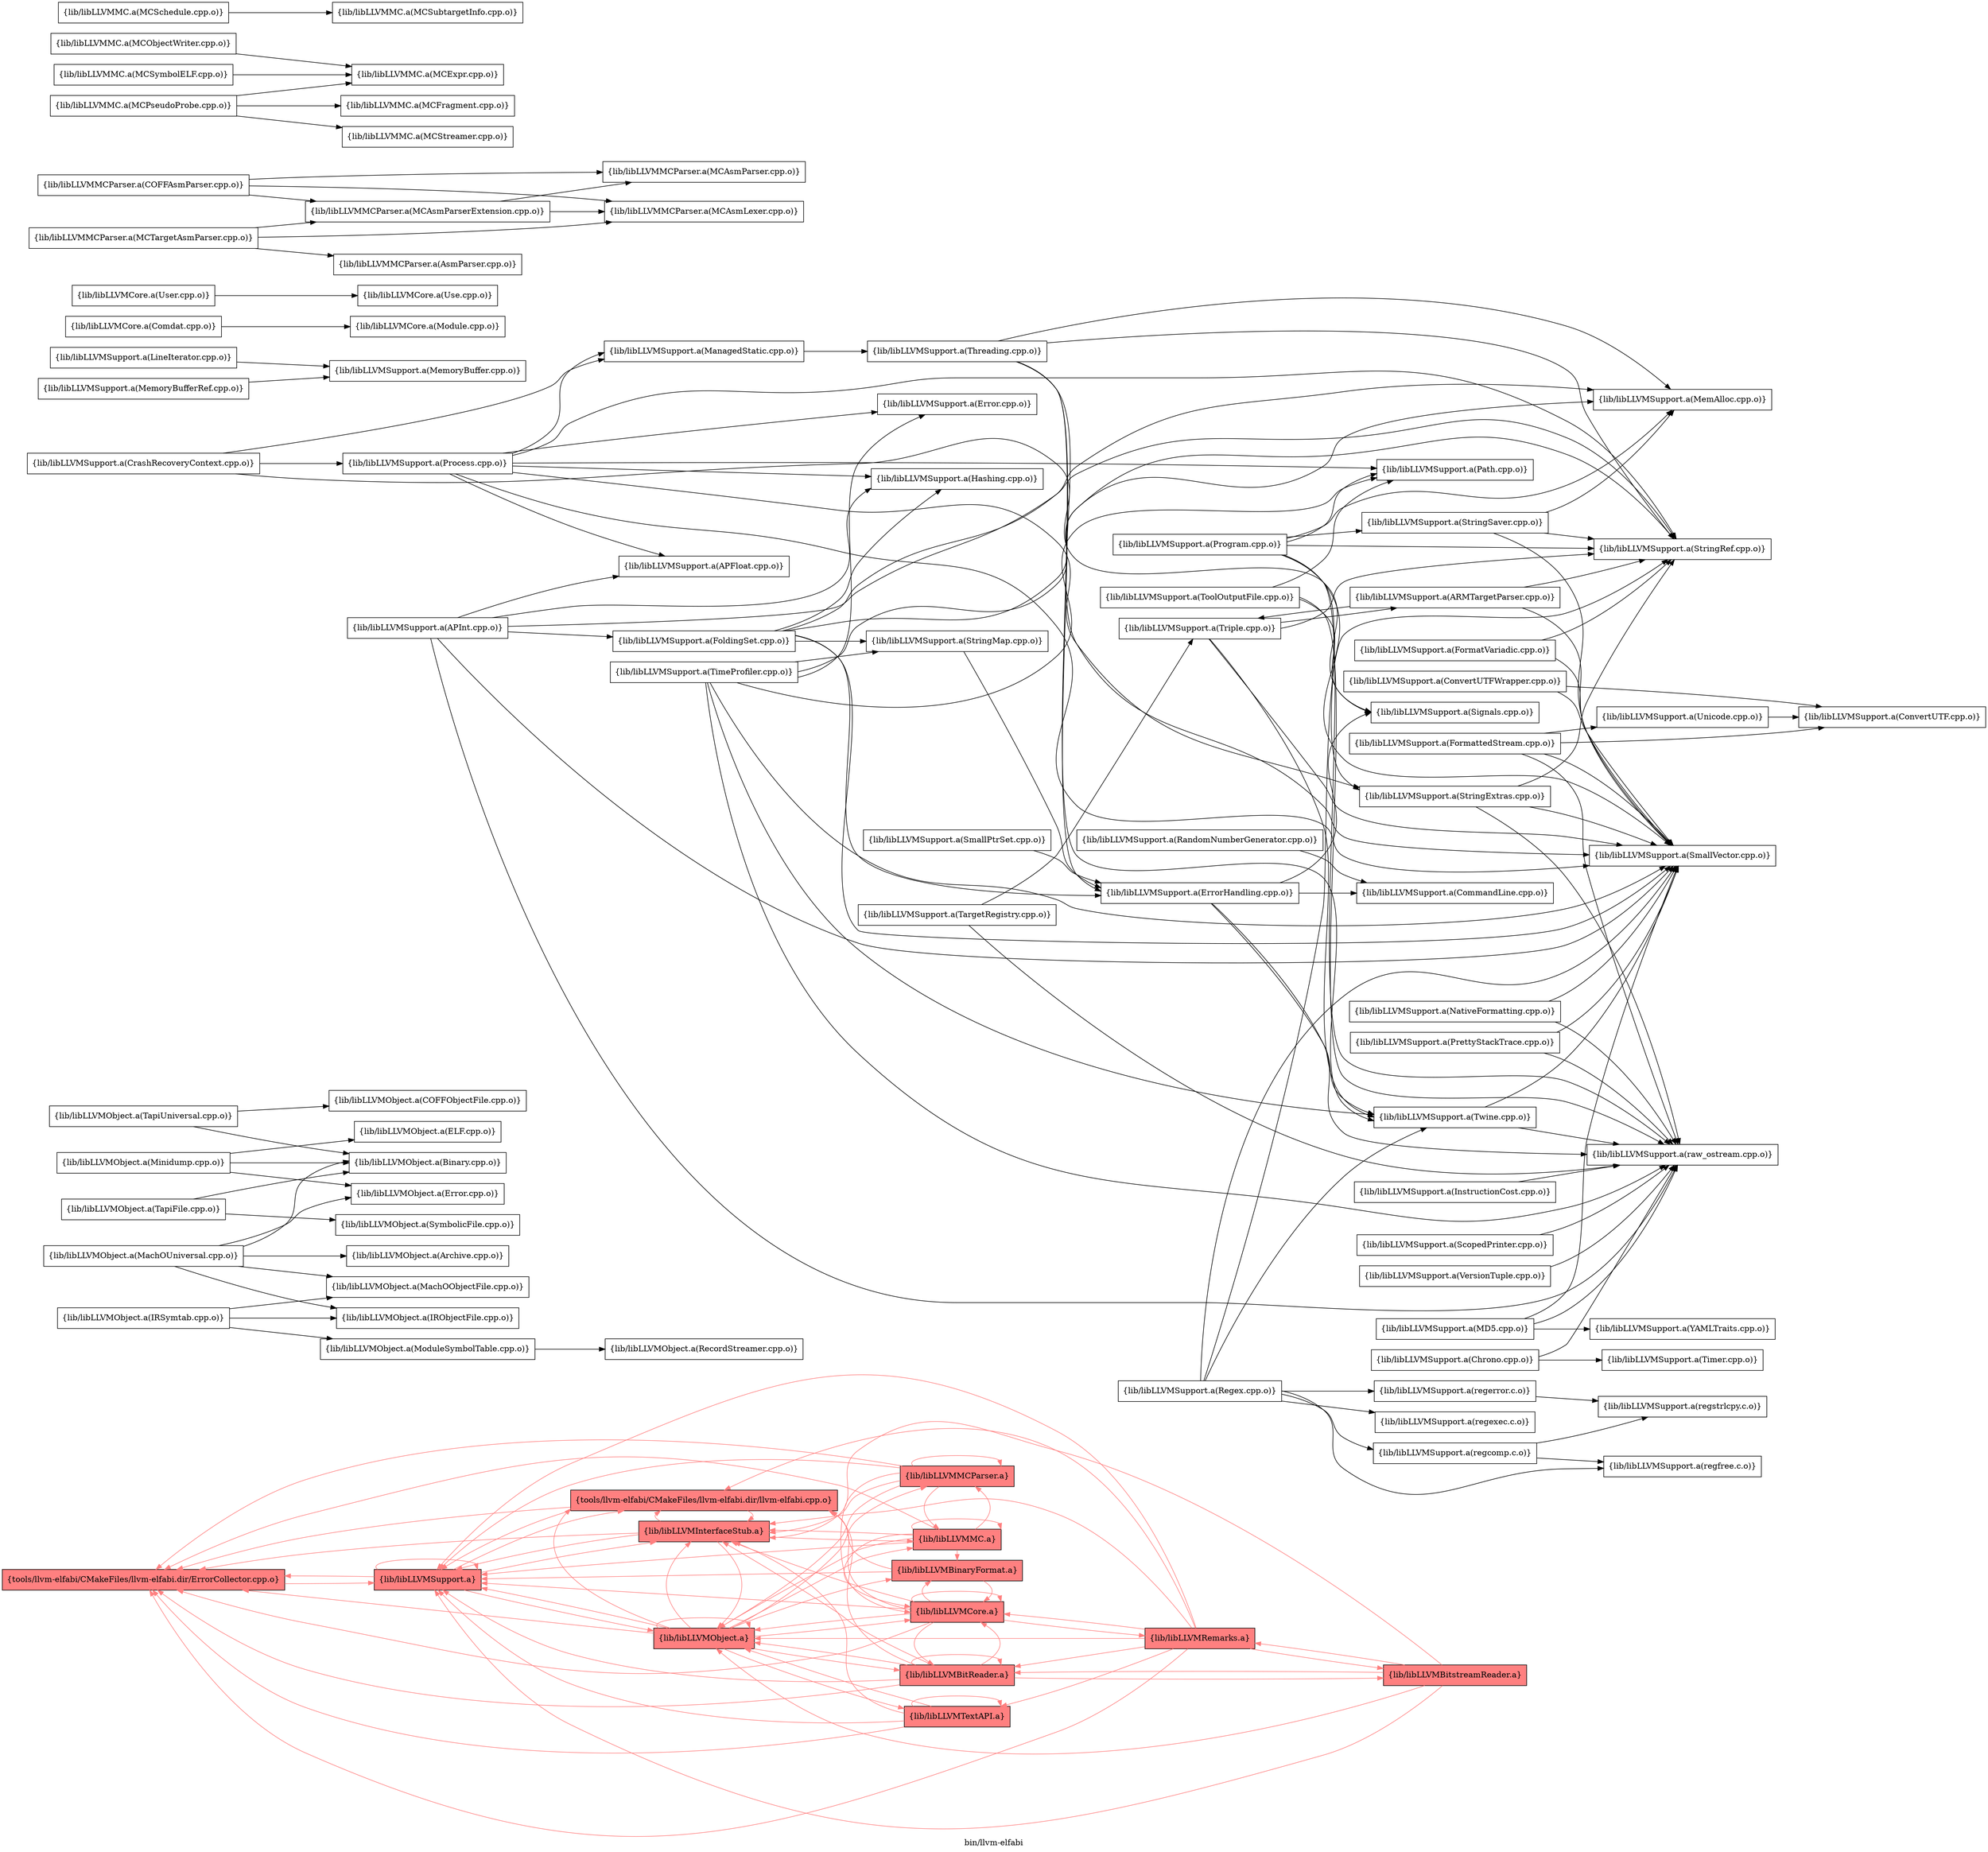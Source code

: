 digraph "bin/llvm-elfabi" {
	label="bin/llvm-elfabi";
	rankdir="LR"
	{ rank=same; Node0x55a13d4383d8;  }
	{ rank=same; Node0x55a13d438888;  }
	{ rank=same; Node0x55a13d438d38; Node0x55a13d43a728; Node0x55a13d438b08;  }
	{ rank=same; Node0x55a13d436cb8; Node0x55a13d435db8; Node0x55a13d437578; Node0x55a13d437078; Node0x55a13d4362b8; Node0x55a13d439738;  }

	Node0x55a13d4383d8 [shape=record,shape=box,style=filled,fillcolor="1.000000 0.5 1",group=1,label="{tools/llvm-elfabi/CMakeFiles/llvm-elfabi.dir/ErrorCollector.cpp.o}"];
	Node0x55a13d4383d8 -> Node0x55a13d438888[color="1.000000 0.5 1"];
	Node0x55a13d438888 [shape=record,shape=box,style=filled,fillcolor="1.000000 0.5 1",group=1,label="{lib/libLLVMSupport.a}"];
	Node0x55a13d438888 -> Node0x55a13d438d38[color="1.000000 0.5 1"];
	Node0x55a13d438888 -> Node0x55a13d438888[color="1.000000 0.5 1"];
	Node0x55a13d438888 -> Node0x55a13d43a728[color="1.000000 0.5 1"];
	Node0x55a13d438888 -> Node0x55a13d4383d8[color="1.000000 0.5 1"];
	Node0x55a13d438888 -> Node0x55a13d438b08[color="1.000000 0.5 1"];
	Node0x55a13d438b08 [shape=record,shape=box,style=filled,fillcolor="1.000000 0.5 1",group=1,label="{tools/llvm-elfabi/CMakeFiles/llvm-elfabi.dir/llvm-elfabi.cpp.o}"];
	Node0x55a13d438b08 -> Node0x55a13d4383d8[color="1.000000 0.5 1"];
	Node0x55a13d438b08 -> Node0x55a13d43a728[color="1.000000 0.5 1"];
	Node0x55a13d438b08 -> Node0x55a13d438888[color="1.000000 0.5 1"];
	Node0x55a13d43a728 [shape=record,shape=box,style=filled,fillcolor="1.000000 0.5 1",group=1,label="{lib/libLLVMInterfaceStub.a}"];
	Node0x55a13d43a728 -> Node0x55a13d4383d8[color="1.000000 0.5 1"];
	Node0x55a13d43a728 -> Node0x55a13d438b08[color="1.000000 0.5 1"];
	Node0x55a13d43a728 -> Node0x55a13d438d38[color="1.000000 0.5 1"];
	Node0x55a13d43a728 -> Node0x55a13d438888[color="1.000000 0.5 1"];
	Node0x55a13d43a728 -> Node0x55a13d435db8[color="1.000000 0.5 1"];
	Node0x55a13d438d38 [shape=record,shape=box,style=filled,fillcolor="1.000000 0.5 1",group=1,label="{lib/libLLVMObject.a}"];
	Node0x55a13d438d38 -> Node0x55a13d438b08[color="1.000000 0.5 1"];
	Node0x55a13d438d38 -> Node0x55a13d43a728[color="1.000000 0.5 1"];
	Node0x55a13d438d38 -> Node0x55a13d438d38[color="1.000000 0.5 1"];
	Node0x55a13d438d38 -> Node0x55a13d438888[color="1.000000 0.5 1"];
	Node0x55a13d438d38 -> Node0x55a13d436cb8[color="1.000000 0.5 1"];
	Node0x55a13d438d38 -> Node0x55a13d4383d8[color="1.000000 0.5 1"];
	Node0x55a13d438d38 -> Node0x55a13d435db8[color="1.000000 0.5 1"];
	Node0x55a13d438d38 -> Node0x55a13d437578[color="1.000000 0.5 1"];
	Node0x55a13d438d38 -> Node0x55a13d437078[color="1.000000 0.5 1"];
	Node0x55a13d438d38 -> Node0x55a13d4362b8[color="1.000000 0.5 1"];
	Node0x55a13d438d38 -> Node0x55a13d439738[color="1.000000 0.5 1"];
	Node0x55a13d435db8 [shape=record,shape=box,style=filled,fillcolor="1.000000 0.5 1",group=1,label="{lib/libLLVMMC.a}"];
	Node0x55a13d435db8 -> Node0x55a13d438d38[color="1.000000 0.5 1"];
	Node0x55a13d435db8 -> Node0x55a13d438888[color="1.000000 0.5 1"];
	Node0x55a13d435db8 -> Node0x55a13d437078[color="1.000000 0.5 1"];
	Node0x55a13d435db8 -> Node0x55a13d435db8[color="1.000000 0.5 1"];
	Node0x55a13d435db8 -> Node0x55a13d43a728[color="1.000000 0.5 1"];
	Node0x55a13d435db8 -> Node0x55a13d4362b8[color="1.000000 0.5 1"];
	Node0x55a13d435db8 -> Node0x55a13d436cb8[color="1.000000 0.5 1"];
	Node0x55a13d435db8 -> Node0x55a13d4383d8[color="1.000000 0.5 1"];
	Node0x55a13d436cb8 [shape=record,shape=box,style=filled,fillcolor="1.000000 0.5 1",group=1,label="{lib/libLLVMBinaryFormat.a}"];
	Node0x55a13d436cb8 -> Node0x55a13d437078[color="1.000000 0.5 1"];
	Node0x55a13d436cb8 -> Node0x55a13d438b08[color="1.000000 0.5 1"];
	Node0x55a13d436cb8 -> Node0x55a13d438888[color="1.000000 0.5 1"];
	Node0x55a13d4381f8 [shape=record,shape=box,group=0,label="{lib/libLLVMObject.a(MachOUniversal.cpp.o)}"];
	Node0x55a13d4381f8 -> Node0x55a13d436038;
	Node0x55a13d4381f8 -> Node0x55a13d436718;
	Node0x55a13d4381f8 -> Node0x55a13d437de8;
	Node0x55a13d4381f8 -> Node0x55a13d438428;
	Node0x55a13d4381f8 -> Node0x55a13d4390f8;
	Node0x55a13d436038 [shape=record,shape=box,group=0,label="{lib/libLLVMObject.a(Binary.cpp.o)}"];
	Node0x55a13d436718 [shape=record,shape=box,group=0,label="{lib/libLLVMObject.a(Archive.cpp.o)}"];
	Node0x55a13d437de8 [shape=record,shape=box,group=0,label="{lib/libLLVMObject.a(Error.cpp.o)}"];
	Node0x55a13d438428 [shape=record,shape=box,group=0,label="{lib/libLLVMObject.a(MachOObjectFile.cpp.o)}"];
	Node0x55a13d4390f8 [shape=record,shape=box,group=0,label="{lib/libLLVMObject.a(IRObjectFile.cpp.o)}"];
	Node0x55a13d437578 [shape=record,shape=box,style=filled,fillcolor="1.000000 0.5 1",group=1,label="{lib/libLLVMBitReader.a}"];
	Node0x55a13d437578 -> Node0x55a13d4383d8[color="1.000000 0.5 1"];
	Node0x55a13d437578 -> Node0x55a13d438b08[color="1.000000 0.5 1"];
	Node0x55a13d437578 -> Node0x55a13d43a728[color="1.000000 0.5 1"];
	Node0x55a13d437578 -> Node0x55a13d438d38[color="1.000000 0.5 1"];
	Node0x55a13d437578 -> Node0x55a13d438888[color="1.000000 0.5 1"];
	Node0x55a13d437578 -> Node0x55a13d437578[color="1.000000 0.5 1"];
	Node0x55a13d437578 -> Node0x55a13d437078[color="1.000000 0.5 1"];
	Node0x55a13d437578 -> Node0x55a13d437a78[color="1.000000 0.5 1"];
	Node0x55a13d437078 [shape=record,shape=box,style=filled,fillcolor="1.000000 0.5 1",group=1,label="{lib/libLLVMCore.a}"];
	Node0x55a13d437078 -> Node0x55a13d438d38[color="1.000000 0.5 1"];
	Node0x55a13d437078 -> Node0x55a13d438888[color="1.000000 0.5 1"];
	Node0x55a13d437078 -> Node0x55a13d437578[color="1.000000 0.5 1"];
	Node0x55a13d437078 -> Node0x55a13d437078[color="1.000000 0.5 1"];
	Node0x55a13d437078 -> Node0x55a13d436cb8[color="1.000000 0.5 1"];
	Node0x55a13d437078 -> Node0x55a13d438b08[color="1.000000 0.5 1"];
	Node0x55a13d437078 -> Node0x55a13d4383d8[color="1.000000 0.5 1"];
	Node0x55a13d437078 -> Node0x55a13d43a728[color="1.000000 0.5 1"];
	Node0x55a13d437078 -> Node0x55a13d437f78[color="1.000000 0.5 1"];
	Node0x55a13d4393c8 [shape=record,shape=box,group=0,label="{lib/libLLVMObject.a(IRSymtab.cpp.o)}"];
	Node0x55a13d4393c8 -> Node0x55a13d438428;
	Node0x55a13d4393c8 -> Node0x55a13d4390f8;
	Node0x55a13d4393c8 -> Node0x55a13d43aa48;
	Node0x55a13d43aa48 [shape=record,shape=box,group=0,label="{lib/libLLVMObject.a(ModuleSymbolTable.cpp.o)}"];
	Node0x55a13d43aa48 -> Node0x55a13d436448;
	Node0x55a13d4398c8 [shape=record,shape=box,group=0,label="{lib/libLLVMObject.a(Minidump.cpp.o)}"];
	Node0x55a13d4398c8 -> Node0x55a13d436038;
	Node0x55a13d4398c8 -> Node0x55a13d437168;
	Node0x55a13d4398c8 -> Node0x55a13d437de8;
	Node0x55a13d437168 [shape=record,shape=box,group=0,label="{lib/libLLVMObject.a(ELF.cpp.o)}"];
	Node0x55a13d436448 [shape=record,shape=box,group=0,label="{lib/libLLVMObject.a(RecordStreamer.cpp.o)}"];
	Node0x55a13d4362b8 [shape=record,shape=box,style=filled,fillcolor="1.000000 0.5 1",group=1,label="{lib/libLLVMMCParser.a}"];
	Node0x55a13d4362b8 -> Node0x55a13d4383d8[color="1.000000 0.5 1"];
	Node0x55a13d4362b8 -> Node0x55a13d43a728[color="1.000000 0.5 1"];
	Node0x55a13d4362b8 -> Node0x55a13d438d38[color="1.000000 0.5 1"];
	Node0x55a13d4362b8 -> Node0x55a13d438888[color="1.000000 0.5 1"];
	Node0x55a13d4362b8 -> Node0x55a13d4362b8[color="1.000000 0.5 1"];
	Node0x55a13d4362b8 -> Node0x55a13d435db8[color="1.000000 0.5 1"];
	Node0x55a13d4362b8 -> Node0x55a13d437078[color="1.000000 0.5 1"];
	Node0x55a13d43c0c8 [shape=record,shape=box,group=0,label="{lib/libLLVMObject.a(TapiUniversal.cpp.o)}"];
	Node0x55a13d43c0c8 -> Node0x55a13d436038;
	Node0x55a13d43c0c8 -> Node0x55a13d43be98;
	Node0x55a13d43be98 [shape=record,shape=box,group=0,label="{lib/libLLVMObject.a(COFFObjectFile.cpp.o)}"];
	Node0x55a13d439738 [shape=record,shape=box,style=filled,fillcolor="1.000000 0.5 1",group=1,label="{lib/libLLVMTextAPI.a}"];
	Node0x55a13d439738 -> Node0x55a13d438888[color="1.000000 0.5 1"];
	Node0x55a13d439738 -> Node0x55a13d439738[color="1.000000 0.5 1"];
	Node0x55a13d439738 -> Node0x55a13d4383d8[color="1.000000 0.5 1"];
	Node0x55a13d439738 -> Node0x55a13d43a728[color="1.000000 0.5 1"];
	Node0x55a13d439738 -> Node0x55a13d438d38[color="1.000000 0.5 1"];
	Node0x55a13d43e148 [shape=record,shape=box,group=0,label="{lib/libLLVMObject.a(TapiFile.cpp.o)}"];
	Node0x55a13d43e148 -> Node0x55a13d436038;
	Node0x55a13d43e148 -> Node0x55a13d43d248;
	Node0x55a13d43d248 [shape=record,shape=box,group=0,label="{lib/libLLVMObject.a(SymbolicFile.cpp.o)}"];
	Node0x55a13d436498 [shape=record,shape=box,group=0,label="{lib/libLLVMSupport.a(ConvertUTFWrapper.cpp.o)}"];
	Node0x55a13d436498 -> Node0x55a13d43d298;
	Node0x55a13d436498 -> Node0x55a13d43bb78;
	Node0x55a13d43d298 [shape=record,shape=box,group=0,label="{lib/libLLVMSupport.a(ConvertUTF.cpp.o)}"];
	Node0x55a13d43bb78 [shape=record,shape=box,group=0,label="{lib/libLLVMSupport.a(SmallVector.cpp.o)}"];
	Node0x55a13d43d7e8 [shape=record,shape=box,group=0,label="{lib/libLLVMSupport.a(ErrorHandling.cpp.o)}"];
	Node0x55a13d43d7e8 -> Node0x55a13d436bc8;
	Node0x55a13d43d7e8 -> Node0x55a13d43e058;
	Node0x55a13d43d7e8 -> Node0x55a13d43cc08;
	Node0x55a13d43d7e8 -> Node0x55a13d4356d8;
	Node0x55a13d436bc8 [shape=record,shape=box,group=0,label="{lib/libLLVMSupport.a(CommandLine.cpp.o)}"];
	Node0x55a13d43e058 [shape=record,shape=box,group=0,label="{lib/libLLVMSupport.a(Twine.cpp.o)}"];
	Node0x55a13d43e058 -> Node0x55a13d43bb78;
	Node0x55a13d43e058 -> Node0x55a13d43cc08;
	Node0x55a13d43cc08 [shape=record,shape=box,group=0,label="{lib/libLLVMSupport.a(raw_ostream.cpp.o)}"];
	Node0x55a13d4356d8 [shape=record,shape=box,group=0,label="{lib/libLLVMSupport.a(Signals.cpp.o)}"];
	Node0x55a13d4363f8 [shape=record,shape=box,group=0,label="{lib/libLLVMSupport.a(FormatVariadic.cpp.o)}"];
	Node0x55a13d4363f8 -> Node0x55a13d43bb78;
	Node0x55a13d4363f8 -> Node0x55a13d43af98;
	Node0x55a13d43af98 [shape=record,shape=box,group=0,label="{lib/libLLVMSupport.a(StringRef.cpp.o)}"];
	Node0x55a13d43d2e8 [shape=record,shape=box,group=0,label="{lib/libLLVMSupport.a(ManagedStatic.cpp.o)}"];
	Node0x55a13d43d2e8 -> Node0x55a13d436f88;
	Node0x55a13d436f88 [shape=record,shape=box,group=0,label="{lib/libLLVMSupport.a(Threading.cpp.o)}"];
	Node0x55a13d436f88 -> Node0x55a13d43d7e8;
	Node0x55a13d436f88 -> Node0x55a13d43c578;
	Node0x55a13d436f88 -> Node0x55a13d43bb78;
	Node0x55a13d436f88 -> Node0x55a13d43af98;
	Node0x55a13d436f88 -> Node0x55a13d43e058;
	Node0x55a13d43dec8 [shape=record,shape=box,group=0,label="{lib/libLLVMSupport.a(NativeFormatting.cpp.o)}"];
	Node0x55a13d43dec8 -> Node0x55a13d43bb78;
	Node0x55a13d43dec8 -> Node0x55a13d43cc08;
	Node0x55a13d43a278 [shape=record,shape=box,group=0,label="{lib/libLLVMSupport.a(ScopedPrinter.cpp.o)}"];
	Node0x55a13d43a278 -> Node0x55a13d43cc08;
	Node0x55a13d439f58 [shape=record,shape=box,group=0,label="{lib/libLLVMSupport.a(SmallPtrSet.cpp.o)}"];
	Node0x55a13d439f58 -> Node0x55a13d43d7e8;
	Node0x55a13d438dd8 [shape=record,shape=box,group=0,label="{lib/libLLVMSupport.a(StringMap.cpp.o)}"];
	Node0x55a13d438dd8 -> Node0x55a13d43d7e8;
	Node0x55a13d4386f8 [shape=record,shape=box,group=0,label="{lib/libLLVMSupport.a(StringSaver.cpp.o)}"];
	Node0x55a13d4386f8 -> Node0x55a13d43c578;
	Node0x55a13d4386f8 -> Node0x55a13d43bb78;
	Node0x55a13d4386f8 -> Node0x55a13d43af98;
	Node0x55a13d43c578 [shape=record,shape=box,group=0,label="{lib/libLLVMSupport.a(MemAlloc.cpp.o)}"];
	Node0x55a13d43be48 [shape=record,shape=box,group=0,label="{lib/libLLVMSupport.a(APInt.cpp.o)}"];
	Node0x55a13d43be48 -> Node0x55a13d43bb78;
	Node0x55a13d43be48 -> Node0x55a13d43af98;
	Node0x55a13d43be48 -> Node0x55a13d43b678;
	Node0x55a13d43be48 -> Node0x55a13d439dc8;
	Node0x55a13d43be48 -> Node0x55a13d43a548;
	Node0x55a13d43be48 -> Node0x55a13d43cc08;
	Node0x55a13d43b678 [shape=record,shape=box,group=0,label="{lib/libLLVMSupport.a(APFloat.cpp.o)}"];
	Node0x55a13d439dc8 [shape=record,shape=box,group=0,label="{lib/libLLVMSupport.a(FoldingSet.cpp.o)}"];
	Node0x55a13d439dc8 -> Node0x55a13d43d7e8;
	Node0x55a13d439dc8 -> Node0x55a13d43c578;
	Node0x55a13d439dc8 -> Node0x55a13d43bb78;
	Node0x55a13d439dc8 -> Node0x55a13d438dd8;
	Node0x55a13d439dc8 -> Node0x55a13d43af98;
	Node0x55a13d439dc8 -> Node0x55a13d43a548;
	Node0x55a13d43a548 [shape=record,shape=box,group=0,label="{lib/libLLVMSupport.a(Hashing.cpp.o)}"];
	Node0x55a13d43aa98 [shape=record,shape=box,group=0,label="{lib/libLLVMSupport.a(Triple.cpp.o)}"];
	Node0x55a13d43aa98 -> Node0x55a13d43bb78;
	Node0x55a13d43aa98 -> Node0x55a13d43af98;
	Node0x55a13d43aa98 -> Node0x55a13d43d978;
	Node0x55a13d43aa98 -> Node0x55a13d43e058;
	Node0x55a13d43d978 [shape=record,shape=box,group=0,label="{lib/libLLVMSupport.a(ARMTargetParser.cpp.o)}"];
	Node0x55a13d43d978 -> Node0x55a13d43bb78;
	Node0x55a13d43d978 -> Node0x55a13d43af98;
	Node0x55a13d43d978 -> Node0x55a13d43aa98;
	Node0x55a13d4395a8 [shape=record,shape=box,group=0,label="{lib/libLLVMSupport.a(VersionTuple.cpp.o)}"];
	Node0x55a13d4395a8 -> Node0x55a13d43cc08;
	Node0x55a13d437938 [shape=record,shape=box,group=0,label="{lib/libLLVMSupport.a(Unicode.cpp.o)}"];
	Node0x55a13d437938 -> Node0x55a13d43d298;
	Node0x55a13d43c488 [shape=record,shape=box,group=0,label="{lib/libLLVMSupport.a(LineIterator.cpp.o)}"];
	Node0x55a13d43c488 -> Node0x55a13d43c348;
	Node0x55a13d43c348 [shape=record,shape=box,group=0,label="{lib/libLLVMSupport.a(MemoryBuffer.cpp.o)}"];
	Node0x55a13d43b268 [shape=record,shape=box,group=0,label="{lib/libLLVMSupport.a(MD5.cpp.o)}"];
	Node0x55a13d43b268 -> Node0x55a13d43bb78;
	Node0x55a13d43b268 -> Node0x55a13d437208;
	Node0x55a13d43b268 -> Node0x55a13d43cc08;
	Node0x55a13d437208 [shape=record,shape=box,group=0,label="{lib/libLLVMSupport.a(YAMLTraits.cpp.o)}"];
	Node0x55a13d437a28 [shape=record,shape=box,group=0,label="{lib/libLLVMSupport.a(Process.cpp.o)}"];
	Node0x55a13d437a28 -> Node0x55a13d43da18;
	Node0x55a13d437a28 -> Node0x55a13d43d2e8;
	Node0x55a13d437a28 -> Node0x55a13d43bb78;
	Node0x55a13d437a28 -> Node0x55a13d43af98;
	Node0x55a13d437a28 -> Node0x55a13d43b678;
	Node0x55a13d437a28 -> Node0x55a13d43a548;
	Node0x55a13d437a28 -> Node0x55a13d43afe8;
	Node0x55a13d437a28 -> Node0x55a13d437438;
	Node0x55a13d43da18 [shape=record,shape=box,group=0,label="{lib/libLLVMSupport.a(Error.cpp.o)}"];
	Node0x55a13d43afe8 [shape=record,shape=box,group=0,label="{lib/libLLVMSupport.a(Path.cpp.o)}"];
	Node0x55a13d437438 [shape=record,shape=box,group=0,label="{lib/libLLVMSupport.a(StringExtras.cpp.o)}"];
	Node0x55a13d437438 -> Node0x55a13d43bb78;
	Node0x55a13d437438 -> Node0x55a13d43af98;
	Node0x55a13d437438 -> Node0x55a13d43cc08;
	Node0x55a13d4377a8 [shape=record,shape=box,group=0,label="{lib/libLLVMSupport.a(CrashRecoveryContext.cpp.o)}"];
	Node0x55a13d4377a8 -> Node0x55a13d43d2e8;
	Node0x55a13d4377a8 -> Node0x55a13d437a28;
	Node0x55a13d4377a8 -> Node0x55a13d4356d8;
	Node0x55a13d438f18 [shape=record,shape=box,group=0,label="{lib/libLLVMSupport.a(Program.cpp.o)}"];
	Node0x55a13d438f18 -> Node0x55a13d43c578;
	Node0x55a13d438f18 -> Node0x55a13d43bb78;
	Node0x55a13d438f18 -> Node0x55a13d4386f8;
	Node0x55a13d438f18 -> Node0x55a13d43af98;
	Node0x55a13d438f18 -> Node0x55a13d43cc08;
	Node0x55a13d438f18 -> Node0x55a13d43afe8;
	Node0x55a13d438f18 -> Node0x55a13d437438;
	Node0x55a13d435688 [shape=record,shape=box,group=0,label="{lib/libLLVMSupport.a(TargetRegistry.cpp.o)}"];
	Node0x55a13d435688 -> Node0x55a13d43aa98;
	Node0x55a13d435688 -> Node0x55a13d43cc08;
	Node0x55a13d437a78 [shape=record,shape=box,style=filled,fillcolor="1.000000 0.5 1",group=1,label="{lib/libLLVMBitstreamReader.a}"];
	Node0x55a13d437a78 -> Node0x55a13d43a728[color="1.000000 0.5 1"];
	Node0x55a13d437a78 -> Node0x55a13d438d38[color="1.000000 0.5 1"];
	Node0x55a13d437a78 -> Node0x55a13d438888[color="1.000000 0.5 1"];
	Node0x55a13d437a78 -> Node0x55a13d437578[color="1.000000 0.5 1"];
	Node0x55a13d437a78 -> Node0x55a13d437f78[color="1.000000 0.5 1"];
	Node0x55a13d434f08 [shape=record,shape=box,group=0,label="{lib/libLLVMSupport.a(MemoryBufferRef.cpp.o)}"];
	Node0x55a13d434f08 -> Node0x55a13d43c348;
	Node0x55a13d43d798 [shape=record,shape=box,group=0,label="{lib/libLLVMSupport.a(FormattedStream.cpp.o)}"];
	Node0x55a13d43d798 -> Node0x55a13d43d298;
	Node0x55a13d43d798 -> Node0x55a13d43bb78;
	Node0x55a13d43d798 -> Node0x55a13d437938;
	Node0x55a13d43d798 -> Node0x55a13d43cc08;
	Node0x55a13d43c4d8 [shape=record,shape=box,group=0,label="{lib/libLLVMSupport.a(Regex.cpp.o)}"];
	Node0x55a13d43c4d8 -> Node0x55a13d43bb78;
	Node0x55a13d43c4d8 -> Node0x55a13d43af98;
	Node0x55a13d43c4d8 -> Node0x55a13d43e058;
	Node0x55a13d43c4d8 -> Node0x55a13d43c2a8;
	Node0x55a13d43c4d8 -> Node0x55a13d436268;
	Node0x55a13d43c4d8 -> Node0x55a13d4359a8;
	Node0x55a13d43c4d8 -> Node0x55a13d438e78;
	Node0x55a13d43c2a8 [shape=record,shape=box,group=0,label="{lib/libLLVMSupport.a(regcomp.c.o)}"];
	Node0x55a13d43c2a8 -> Node0x55a13d4369e8;
	Node0x55a13d43c2a8 -> Node0x55a13d436268;
	Node0x55a13d436268 [shape=record,shape=box,group=0,label="{lib/libLLVMSupport.a(regfree.c.o)}"];
	Node0x55a13d4359a8 [shape=record,shape=box,group=0,label="{lib/libLLVMSupport.a(regerror.c.o)}"];
	Node0x55a13d4359a8 -> Node0x55a13d4369e8;
	Node0x55a13d438e78 [shape=record,shape=box,group=0,label="{lib/libLLVMSupport.a(regexec.c.o)}"];
	Node0x55a13d4369e8 [shape=record,shape=box,group=0,label="{lib/libLLVMSupport.a(regstrlcpy.c.o)}"];
	Node0x55a13d4387e8 [shape=record,shape=box,group=0,label="{lib/libLLVMCore.a(Comdat.cpp.o)}"];
	Node0x55a13d4387e8 -> Node0x55a13d436628;
	Node0x55a13d436628 [shape=record,shape=box,group=0,label="{lib/libLLVMCore.a(Module.cpp.o)}"];
	Node0x55a13d4370c8 [shape=record,shape=box,group=0,label="{lib/libLLVMSupport.a(InstructionCost.cpp.o)}"];
	Node0x55a13d4370c8 -> Node0x55a13d43cc08;
	Node0x55a13d437f78 [shape=record,shape=box,style=filled,fillcolor="1.000000 0.5 1",group=1,label="{lib/libLLVMRemarks.a}"];
	Node0x55a13d437f78 -> Node0x55a13d438b08[color="1.000000 0.5 1"];
	Node0x55a13d437f78 -> Node0x55a13d438888[color="1.000000 0.5 1"];
	Node0x55a13d437f78 -> Node0x55a13d437578[color="1.000000 0.5 1"];
	Node0x55a13d437f78 -> Node0x55a13d43a728[color="1.000000 0.5 1"];
	Node0x55a13d437f78 -> Node0x55a13d437078[color="1.000000 0.5 1"];
	Node0x55a13d437f78 -> Node0x55a13d4383d8[color="1.000000 0.5 1"];
	Node0x55a13d437f78 -> Node0x55a13d438d38[color="1.000000 0.5 1"];
	Node0x55a13d437f78 -> Node0x55a13d437a78[color="1.000000 0.5 1"];
	Node0x55a13d437f78 -> Node0x55a13d439738[color="1.000000 0.5 1"];
	Node0x55a13d43c2f8 [shape=record,shape=box,group=0,label="{lib/libLLVMSupport.a(ToolOutputFile.cpp.o)}"];
	Node0x55a13d43c2f8 -> Node0x55a13d43cc08;
	Node0x55a13d43c2f8 -> Node0x55a13d43afe8;
	Node0x55a13d43c2f8 -> Node0x55a13d4356d8;
	Node0x55a13d43a1d8 [shape=record,shape=box,group=0,label="{lib/libLLVMSupport.a(RandomNumberGenerator.cpp.o)}"];
	Node0x55a13d43a1d8 -> Node0x55a13d436bc8;
	Node0x55a13d43bd58 [shape=record,shape=box,group=0,label="{lib/libLLVMCore.a(User.cpp.o)}"];
	Node0x55a13d43bd58 -> Node0x55a13d435c28;
	Node0x55a13d435c28 [shape=record,shape=box,group=0,label="{lib/libLLVMCore.a(Use.cpp.o)}"];
	Node0x55a13d4368f8 [shape=record,shape=box,group=0,label="{lib/libLLVMSupport.a(TimeProfiler.cpp.o)}"];
	Node0x55a13d4368f8 -> Node0x55a13d43da18;
	Node0x55a13d4368f8 -> Node0x55a13d43c578;
	Node0x55a13d4368f8 -> Node0x55a13d43bb78;
	Node0x55a13d4368f8 -> Node0x55a13d438dd8;
	Node0x55a13d4368f8 -> Node0x55a13d43e058;
	Node0x55a13d4368f8 -> Node0x55a13d43cc08;
	Node0x55a13d4368f8 -> Node0x55a13d43afe8;
	Node0x55a13d43e328 [shape=record,shape=box,group=0,label="{lib/libLLVMSupport.a(PrettyStackTrace.cpp.o)}"];
	Node0x55a13d43e328 -> Node0x55a13d43bb78;
	Node0x55a13d43e328 -> Node0x55a13d43cc08;
	Node0x55a13d43cb68 [shape=record,shape=box,group=0,label="{lib/libLLVMSupport.a(Chrono.cpp.o)}"];
	Node0x55a13d43cb68 -> Node0x55a13d43cc08;
	Node0x55a13d43cb68 -> Node0x55a13d438ec8;
	Node0x55a13d438ec8 [shape=record,shape=box,group=0,label="{lib/libLLVMSupport.a(Timer.cpp.o)}"];
	Node0x55a13d4352c8 [shape=record,shape=box,group=0,label="{lib/libLLVMMCParser.a(COFFAsmParser.cpp.o)}"];
	Node0x55a13d4352c8 -> Node0x55a13d437e38;
	Node0x55a13d4352c8 -> Node0x55a13d438018;
	Node0x55a13d4352c8 -> Node0x55a13d437988;
	Node0x55a13d437e38 [shape=record,shape=box,group=0,label="{lib/libLLVMMCParser.a(MCAsmLexer.cpp.o)}"];
	Node0x55a13d438018 [shape=record,shape=box,group=0,label="{lib/libLLVMMCParser.a(MCAsmParser.cpp.o)}"];
	Node0x55a13d437988 [shape=record,shape=box,group=0,label="{lib/libLLVMMCParser.a(MCAsmParserExtension.cpp.o)}"];
	Node0x55a13d437988 -> Node0x55a13d437e38;
	Node0x55a13d437988 -> Node0x55a13d438018;
	Node0x55a13d43bda8 [shape=record,shape=box,group=0,label="{lib/libLLVMMCParser.a(MCTargetAsmParser.cpp.o)}"];
	Node0x55a13d43bda8 -> Node0x55a13d43d6f8;
	Node0x55a13d43bda8 -> Node0x55a13d437e38;
	Node0x55a13d43bda8 -> Node0x55a13d437988;
	Node0x55a13d43d6f8 [shape=record,shape=box,group=0,label="{lib/libLLVMMCParser.a(AsmParser.cpp.o)}"];
	Node0x55a13d436678 [shape=record,shape=box,group=0,label="{lib/libLLVMMC.a(MCObjectWriter.cpp.o)}"];
	Node0x55a13d436678 -> Node0x55a13d43dfb8;
	Node0x55a13d43dfb8 [shape=record,shape=box,group=0,label="{lib/libLLVMMC.a(MCExpr.cpp.o)}"];
	Node0x55a13d435ea8 [shape=record,shape=box,group=0,label="{lib/libLLVMMC.a(MCPseudoProbe.cpp.o)}"];
	Node0x55a13d435ea8 -> Node0x55a13d43dfb8;
	Node0x55a13d435ea8 -> Node0x55a13d435638;
	Node0x55a13d435ea8 -> Node0x55a13d439aa8;
	Node0x55a13d435638 [shape=record,shape=box,group=0,label="{lib/libLLVMMC.a(MCFragment.cpp.o)}"];
	Node0x55a13d439aa8 [shape=record,shape=box,group=0,label="{lib/libLLVMMC.a(MCStreamer.cpp.o)}"];
	Node0x55a13d43e698 [shape=record,shape=box,group=0,label="{lib/libLLVMMC.a(MCSchedule.cpp.o)}"];
	Node0x55a13d43e698 -> Node0x55a13d439d78;
	Node0x55a13d439d78 [shape=record,shape=box,group=0,label="{lib/libLLVMMC.a(MCSubtargetInfo.cpp.o)}"];
	Node0x55a13d43d9c8 [shape=record,shape=box,group=0,label="{lib/libLLVMMC.a(MCSymbolELF.cpp.o)}"];
	Node0x55a13d43d9c8 -> Node0x55a13d43dfb8;
}
